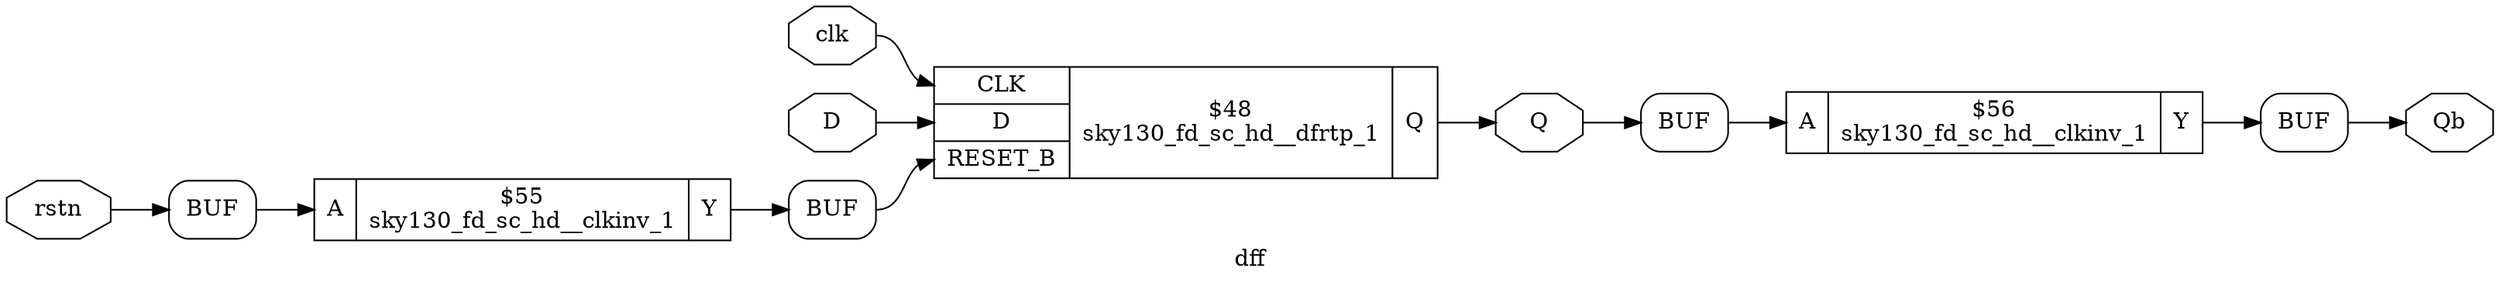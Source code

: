 digraph "dff" {
label="dff";
rankdir="LR";
remincross=true;
n7 [ shape=octagon, label="D", color="black", fontcolor="black" ];
n8 [ shape=octagon, label="Q", color="black", fontcolor="black" ];
n9 [ shape=octagon, label="Qb", color="black", fontcolor="black" ];
n10 [ shape=octagon, label="clk", color="black", fontcolor="black" ];
n11 [ shape=octagon, label="rstn", color="black", fontcolor="black" ];
c14 [ shape=record, label="{{<p12> A}|$55\nsky130_fd_sc_hd__clkinv_1|{<p13> Y}}" ];
c15 [ shape=record, label="{{<p12> A}|$56\nsky130_fd_sc_hd__clkinv_1|{<p13> Y}}" ];
c18 [ shape=record, label="{{<p16> CLK|<p7> D|<p17> RESET_B}|$48\nsky130_fd_sc_hd__dfrtp_1|{<p8> Q}}" ];
x0 [shape=box, style=rounded, label="BUF"];
x1 [shape=box, style=rounded, label="BUF"];
x2 [shape=box, style=rounded, label="BUF"];
x3 [shape=box, style=rounded, label="BUF"];
n10:e -> c18:p16:w [color="black", label=""];
n11:e -> x0:w:w [color="black", label=""];
x0:e:e -> c14:p12:w [color="black", label=""];
x2:e:e -> c15:p12:w [color="black", label=""];
c14:p13:e -> x1:w:w [color="black", label=""];
c15:p13:e -> x3:w:w [color="black", label=""];
x1:e:e -> c18:p17:w [color="black", label=""];
n7:e -> c18:p7:w [color="black", label=""];
c18:p8:e -> n8:w [color="black", label=""];
n8:e -> x2:w:w [color="black", label=""];
x3:e:e -> n9:w [color="black", label=""];
}
